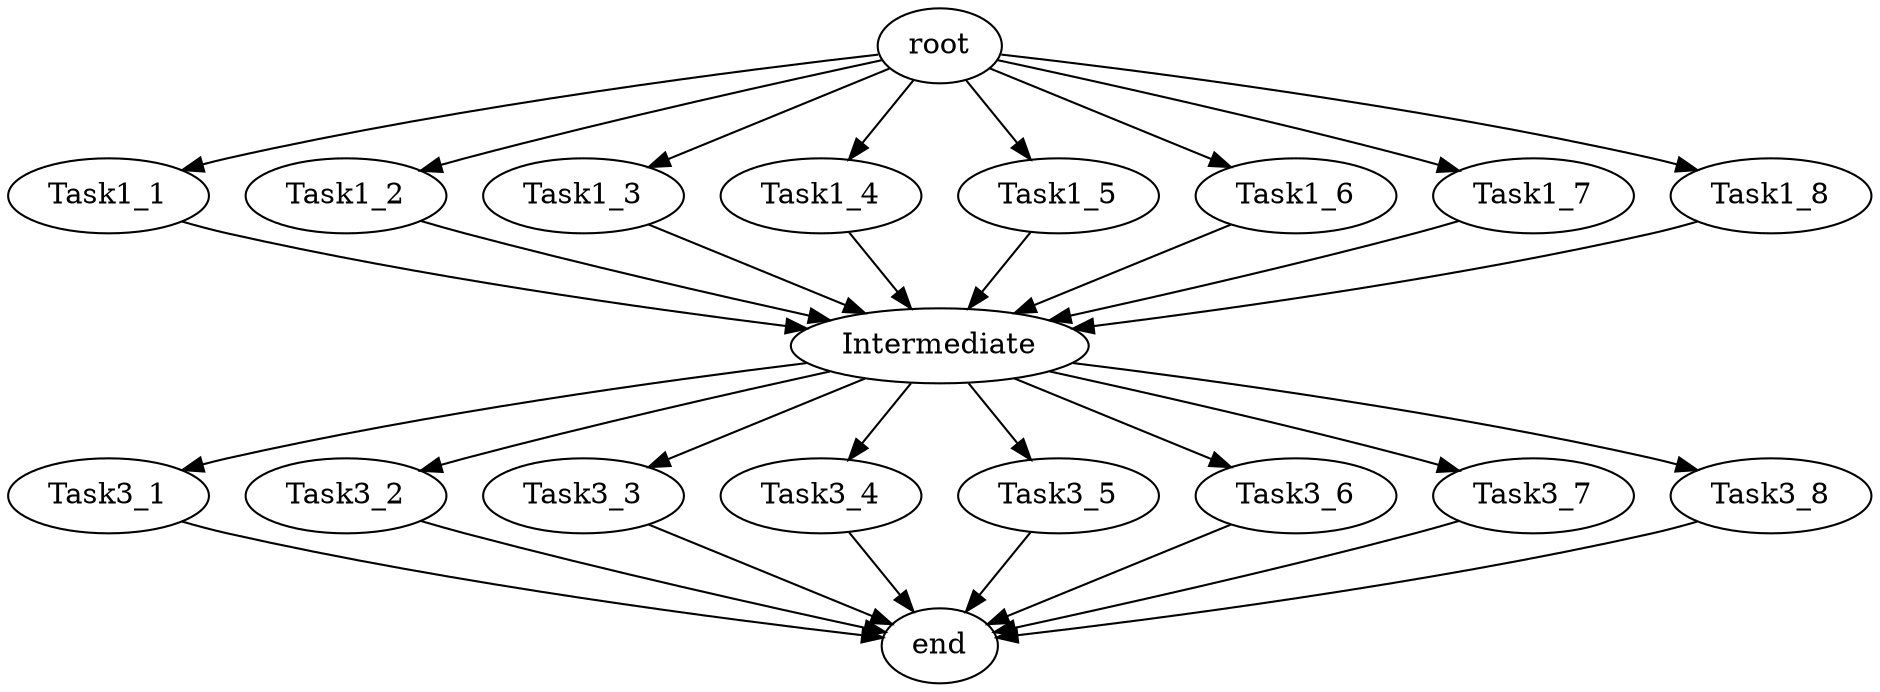 digraph DataRedistribution {
    root    [size=1000000000];
    end     [size=1000000000];
    Intermediate [size=1000000000];

    // Level 1: 32 Tasks
    Task1_1 [size=1000000000];
    Task1_2 [size=1000000000];
    Task1_3 [size=1000000000];
    Task1_4 [size=1000000000];
    Task1_5 [size=1000000000];
    Task1_6 [size=1000000000];
    Task1_7 [size=1000000000];
    Task1_8 [size=1000000000];

    // Level 3: 32 Tasks
    Task3_1 [size=1000000000];
    Task3_2 [size=1000000000];
    Task3_3 [size=1000000000];
    Task3_4 [size=1000000000];
    Task3_5 [size=1000000000];
    Task3_6 [size=1000000000];
    Task3_7 [size=1000000000];
    Task3_8 [size=1000000000];

    // Connections from root to level 1 tasks
    root -> Task1_1  [size=3000000000];
    root -> Task1_2  [size=3000000000];
    root -> Task1_3  [size=3000000000];
    root -> Task1_4  [size=3000000000];
    root -> Task1_5  [size=3000000000];
    root -> Task1_6  [size=3000000000];
    root -> Task1_7  [size=3000000000];
    root -> Task1_8  [size=3000000000];

    // Connections from level 1 tasks to Intermediate
    Task1_1  -> Intermediate [size=3000000000];
    Task1_2  -> Intermediate [size=3000000000];
    Task1_3  -> Intermediate [size=3000000000];
    Task1_4  -> Intermediate [size=3000000000];
    Task1_5  -> Intermediate [size=3000000000];
    Task1_6  -> Intermediate [size=3000000000];
    Task1_7  -> Intermediate [size=3000000000];
    Task1_8  -> Intermediate [size=3000000000];

    // Connections from Intermediate to level 3 tasks.
    Intermediate -> Task3_1  [size=3000000000];
    Intermediate -> Task3_2  [size=3000000000];
    Intermediate -> Task3_3  [size=3000000000];
    Intermediate -> Task3_4  [size=3000000000];
    Intermediate -> Task3_5  [size=3000000000];
    Intermediate -> Task3_6  [size=3000000000];
    Intermediate -> Task3_7  [size=3000000000];
    Intermediate -> Task3_8  [size=3000000000];

    // Connections from level 3 tasks to end
    Task3_1  -> end [size=3000000000];
    Task3_2  -> end [size=3000000000];
    Task3_3  -> end [size=3000000000];
    Task3_4  -> end [size=3000000000];
    Task3_5  -> end [size=3000000000];
    Task3_6  -> end [size=3000000000];
    Task3_7  -> end [size=3000000000];
    Task3_8  -> end [size=3000000000];
}
